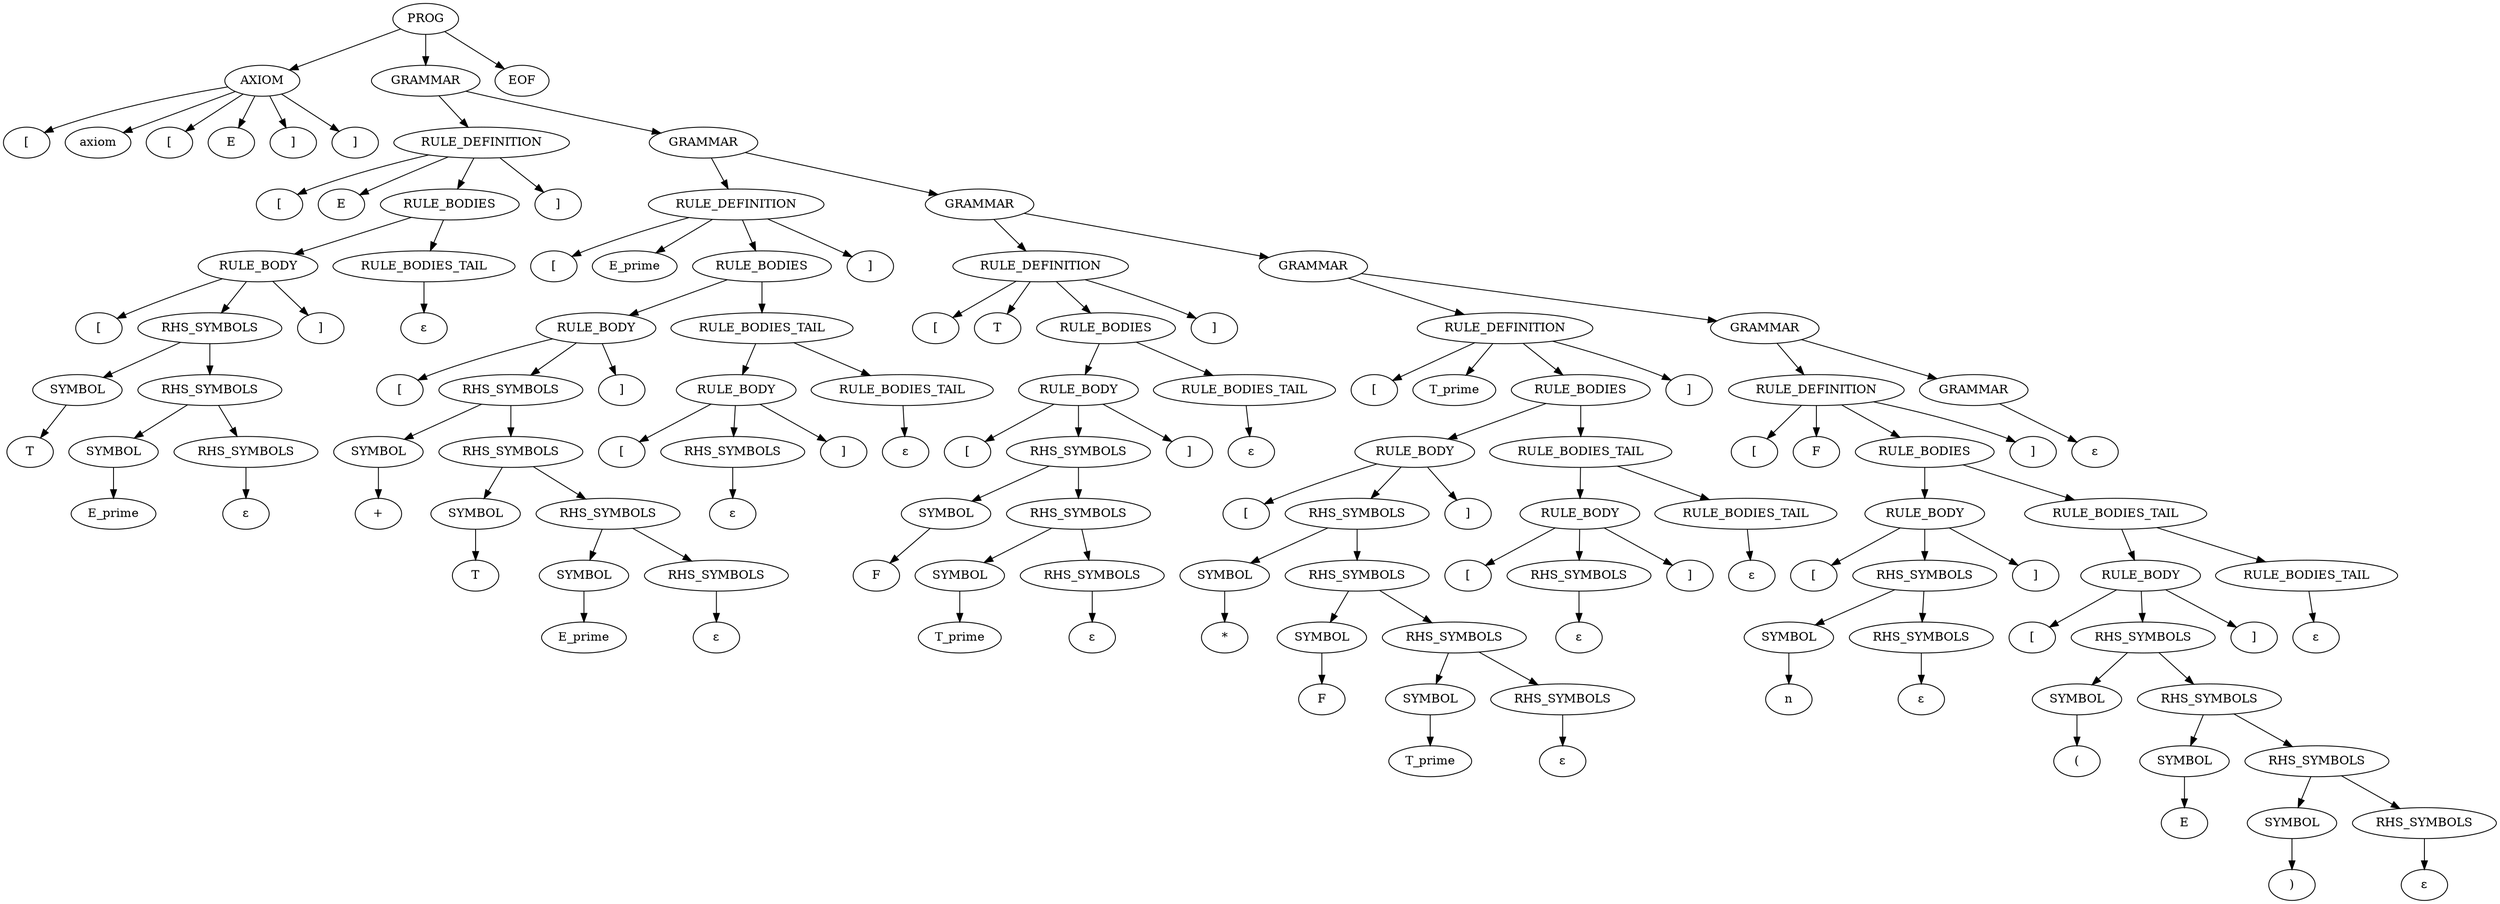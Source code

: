 digraph {
  rankdir=TB;
  node [shape=ellipse];
  n0 [label="PROG"];
  n1 [label="AXIOM"];
  n2 [label="GRAMMAR"];
  n3 [label="EOF"];
  n4 [label="["];
  n5 [label="axiom"];
  n6 [label="["];
  n7 [label="E"];
  n8 [label="]"];
  n9 [label="]"];
  n10 [label="RULE_DEFINITION"];
  n11 [label="GRAMMAR"];
  n12 [label="["];
  n13 [label="E"];
  n14 [label="RULE_BODIES"];
  n15 [label="]"];
  n16 [label="RULE_DEFINITION"];
  n17 [label="GRAMMAR"];
  n18 [label="RULE_BODY"];
  n19 [label="RULE_BODIES_TAIL"];
  n20 [label="["];
  n21 [label="E_prime"];
  n22 [label="RULE_BODIES"];
  n23 [label="]"];
  n24 [label="RULE_DEFINITION"];
  n25 [label="GRAMMAR"];
  n26 [label="["];
  n27 [label="RHS_SYMBOLS"];
  n28 [label="]"];
  n29 [label="ε"];
  n30 [label="RULE_BODY"];
  n31 [label="RULE_BODIES_TAIL"];
  n32 [label="["];
  n33 [label="T"];
  n34 [label="RULE_BODIES"];
  n35 [label="]"];
  n36 [label="RULE_DEFINITION"];
  n37 [label="GRAMMAR"];
  n38 [label="SYMBOL"];
  n39 [label="RHS_SYMBOLS"];
  n40 [label="["];
  n41 [label="RHS_SYMBOLS"];
  n42 [label="]"];
  n43 [label="RULE_BODY"];
  n44 [label="RULE_BODIES_TAIL"];
  n45 [label="RULE_BODY"];
  n46 [label="RULE_BODIES_TAIL"];
  n47 [label="["];
  n48 [label="T_prime"];
  n49 [label="RULE_BODIES"];
  n50 [label="]"];
  n51 [label="RULE_DEFINITION"];
  n52 [label="GRAMMAR"];
  n53 [label="T"];
  n54 [label="SYMBOL"];
  n55 [label="RHS_SYMBOLS"];
  n56 [label="SYMBOL"];
  n57 [label="RHS_SYMBOLS"];
  n58 [label="["];
  n59 [label="RHS_SYMBOLS"];
  n60 [label="]"];
  n61 [label="ε"];
  n62 [label="["];
  n63 [label="RHS_SYMBOLS"];
  n64 [label="]"];
  n65 [label="ε"];
  n66 [label="RULE_BODY"];
  n67 [label="RULE_BODIES_TAIL"];
  n68 [label="["];
  n69 [label="F"];
  n70 [label="RULE_BODIES"];
  n71 [label="]"];
  n72 [label="ε"];
  n73 [label="E_prime"];
  n74 [label="ε"];
  n75 [label="+"];
  n76 [label="SYMBOL"];
  n77 [label="RHS_SYMBOLS"];
  n78 [label="ε"];
  n79 [label="SYMBOL"];
  n80 [label="RHS_SYMBOLS"];
  n81 [label="["];
  n82 [label="RHS_SYMBOLS"];
  n83 [label="]"];
  n84 [label="RULE_BODY"];
  n85 [label="RULE_BODIES_TAIL"];
  n86 [label="RULE_BODY"];
  n87 [label="RULE_BODIES_TAIL"];
  n88 [label="T"];
  n89 [label="SYMBOL"];
  n90 [label="RHS_SYMBOLS"];
  n91 [label="F"];
  n92 [label="SYMBOL"];
  n93 [label="RHS_SYMBOLS"];
  n94 [label="SYMBOL"];
  n95 [label="RHS_SYMBOLS"];
  n96 [label="["];
  n97 [label="RHS_SYMBOLS"];
  n98 [label="]"];
  n99 [label="ε"];
  n100 [label="["];
  n101 [label="RHS_SYMBOLS"];
  n102 [label="]"];
  n103 [label="RULE_BODY"];
  n104 [label="RULE_BODIES_TAIL"];
  n105 [label="E_prime"];
  n106 [label="ε"];
  n107 [label="T_prime"];
  n108 [label="ε"];
  n109 [label="*"];
  n110 [label="SYMBOL"];
  n111 [label="RHS_SYMBOLS"];
  n112 [label="ε"];
  n113 [label="SYMBOL"];
  n114 [label="RHS_SYMBOLS"];
  n115 [label="["];
  n116 [label="RHS_SYMBOLS"];
  n117 [label="]"];
  n118 [label="ε"];
  n119 [label="F"];
  n120 [label="SYMBOL"];
  n121 [label="RHS_SYMBOLS"];
  n122 [label="n"];
  n123 [label="ε"];
  n124 [label="SYMBOL"];
  n125 [label="RHS_SYMBOLS"];
  n126 [label="T_prime"];
  n127 [label="ε"];
  n128 [label="("];
  n129 [label="SYMBOL"];
  n130 [label="RHS_SYMBOLS"];
  n131 [label="E"];
  n132 [label="SYMBOL"];
  n133 [label="RHS_SYMBOLS"];
  n134 [label=")"];
  n135 [label="ε"];

  n0 -> n1;
  n0 -> n2;
  n0 -> n3;
  n1 -> n4;
  n1 -> n5;
  n1 -> n6;
  n1 -> n7;
  n1 -> n8;
  n1 -> n9;
  n2 -> n10;
  n2 -> n11;
  n10 -> n12;
  n10 -> n13;
  n10 -> n14;
  n10 -> n15;
  n11 -> n16;
  n11 -> n17;
  n14 -> n18;
  n14 -> n19;
  n16 -> n20;
  n16 -> n21;
  n16 -> n22;
  n16 -> n23;
  n17 -> n24;
  n17 -> n25;
  n18 -> n26;
  n18 -> n27;
  n18 -> n28;
  n19 -> n29;
  n22 -> n30;
  n22 -> n31;
  n24 -> n32;
  n24 -> n33;
  n24 -> n34;
  n24 -> n35;
  n25 -> n36;
  n25 -> n37;
  n27 -> n38;
  n27 -> n39;
  n30 -> n40;
  n30 -> n41;
  n30 -> n42;
  n31 -> n43;
  n31 -> n44;
  n34 -> n45;
  n34 -> n46;
  n36 -> n47;
  n36 -> n48;
  n36 -> n49;
  n36 -> n50;
  n37 -> n51;
  n37 -> n52;
  n38 -> n53;
  n39 -> n54;
  n39 -> n55;
  n41 -> n56;
  n41 -> n57;
  n43 -> n58;
  n43 -> n59;
  n43 -> n60;
  n44 -> n61;
  n45 -> n62;
  n45 -> n63;
  n45 -> n64;
  n46 -> n65;
  n49 -> n66;
  n49 -> n67;
  n51 -> n68;
  n51 -> n69;
  n51 -> n70;
  n51 -> n71;
  n52 -> n72;
  n54 -> n73;
  n55 -> n74;
  n56 -> n75;
  n57 -> n76;
  n57 -> n77;
  n59 -> n78;
  n63 -> n79;
  n63 -> n80;
  n66 -> n81;
  n66 -> n82;
  n66 -> n83;
  n67 -> n84;
  n67 -> n85;
  n70 -> n86;
  n70 -> n87;
  n76 -> n88;
  n77 -> n89;
  n77 -> n90;
  n79 -> n91;
  n80 -> n92;
  n80 -> n93;
  n82 -> n94;
  n82 -> n95;
  n84 -> n96;
  n84 -> n97;
  n84 -> n98;
  n85 -> n99;
  n86 -> n100;
  n86 -> n101;
  n86 -> n102;
  n87 -> n103;
  n87 -> n104;
  n89 -> n105;
  n90 -> n106;
  n92 -> n107;
  n93 -> n108;
  n94 -> n109;
  n95 -> n110;
  n95 -> n111;
  n97 -> n112;
  n101 -> n113;
  n101 -> n114;
  n103 -> n115;
  n103 -> n116;
  n103 -> n117;
  n104 -> n118;
  n110 -> n119;
  n111 -> n120;
  n111 -> n121;
  n113 -> n122;
  n114 -> n123;
  n116 -> n124;
  n116 -> n125;
  n120 -> n126;
  n121 -> n127;
  n124 -> n128;
  n125 -> n129;
  n125 -> n130;
  n129 -> n131;
  n130 -> n132;
  n130 -> n133;
  n132 -> n134;
  n133 -> n135;

  { rank=same; n1 -> n2 -> n3 [style=invis]; }
  { rank=same; n4 -> n5 -> n6 -> n7 -> n8 -> n9 [style=invis]; }
  { rank=same; n10 -> n11 [style=invis]; }
  { rank=same; n12 -> n13 -> n14 -> n15 [style=invis]; }
  { rank=same; n16 -> n17 [style=invis]; }
  { rank=same; n18 -> n19 [style=invis]; }
  { rank=same; n20 -> n21 -> n22 -> n23 [style=invis]; }
  { rank=same; n24 -> n25 [style=invis]; }
  { rank=same; n26 -> n27 -> n28 [style=invis]; }
  { rank=same; n30 -> n31 [style=invis]; }
  { rank=same; n32 -> n33 -> n34 -> n35 [style=invis]; }
  { rank=same; n36 -> n37 [style=invis]; }
  { rank=same; n38 -> n39 [style=invis]; }
  { rank=same; n40 -> n41 -> n42 [style=invis]; }
  { rank=same; n43 -> n44 [style=invis]; }
  { rank=same; n45 -> n46 [style=invis]; }
  { rank=same; n47 -> n48 -> n49 -> n50 [style=invis]; }
  { rank=same; n51 -> n52 [style=invis]; }
  { rank=same; n54 -> n55 [style=invis]; }
  { rank=same; n56 -> n57 [style=invis]; }
  { rank=same; n58 -> n59 -> n60 [style=invis]; }
  { rank=same; n62 -> n63 -> n64 [style=invis]; }
  { rank=same; n66 -> n67 [style=invis]; }
  { rank=same; n68 -> n69 -> n70 -> n71 [style=invis]; }
  { rank=same; n76 -> n77 [style=invis]; }
  { rank=same; n79 -> n80 [style=invis]; }
  { rank=same; n81 -> n82 -> n83 [style=invis]; }
  { rank=same; n84 -> n85 [style=invis]; }
  { rank=same; n86 -> n87 [style=invis]; }
  { rank=same; n89 -> n90 [style=invis]; }
  { rank=same; n92 -> n93 [style=invis]; }
  { rank=same; n94 -> n95 [style=invis]; }
  { rank=same; n96 -> n97 -> n98 [style=invis]; }
  { rank=same; n100 -> n101 -> n102 [style=invis]; }
  { rank=same; n103 -> n104 [style=invis]; }
  { rank=same; n110 -> n111 [style=invis]; }
  { rank=same; n113 -> n114 [style=invis]; }
  { rank=same; n115 -> n116 -> n117 [style=invis]; }
  { rank=same; n120 -> n121 [style=invis]; }
  { rank=same; n124 -> n125 [style=invis]; }
  { rank=same; n129 -> n130 [style=invis]; }
  { rank=same; n132 -> n133 [style=invis]; }
}